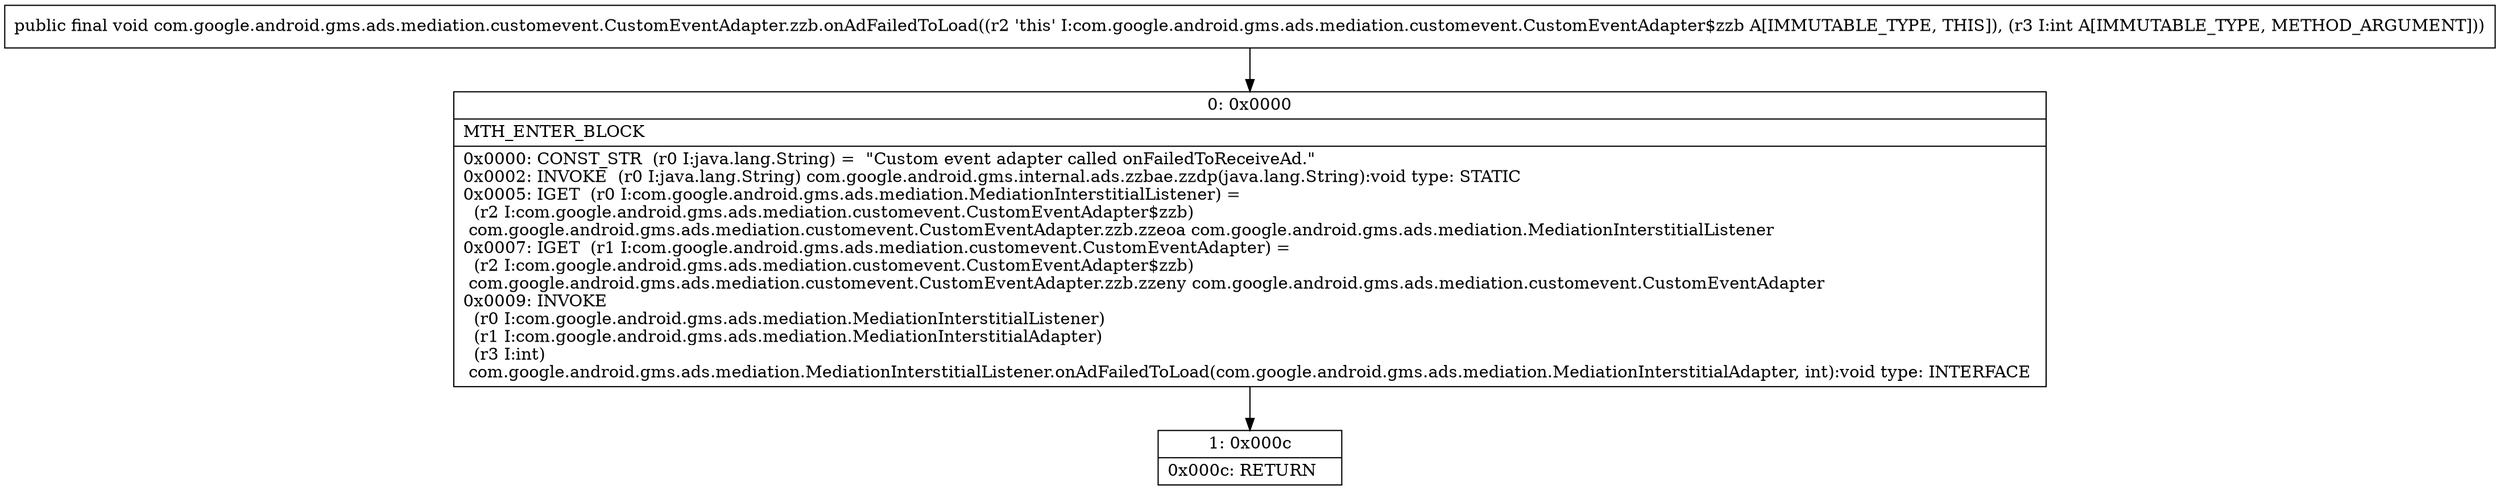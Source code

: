 digraph "CFG forcom.google.android.gms.ads.mediation.customevent.CustomEventAdapter.zzb.onAdFailedToLoad(I)V" {
Node_0 [shape=record,label="{0\:\ 0x0000|MTH_ENTER_BLOCK\l|0x0000: CONST_STR  (r0 I:java.lang.String) =  \"Custom event adapter called onFailedToReceiveAd.\" \l0x0002: INVOKE  (r0 I:java.lang.String) com.google.android.gms.internal.ads.zzbae.zzdp(java.lang.String):void type: STATIC \l0x0005: IGET  (r0 I:com.google.android.gms.ads.mediation.MediationInterstitialListener) = \l  (r2 I:com.google.android.gms.ads.mediation.customevent.CustomEventAdapter$zzb)\l com.google.android.gms.ads.mediation.customevent.CustomEventAdapter.zzb.zzeoa com.google.android.gms.ads.mediation.MediationInterstitialListener \l0x0007: IGET  (r1 I:com.google.android.gms.ads.mediation.customevent.CustomEventAdapter) = \l  (r2 I:com.google.android.gms.ads.mediation.customevent.CustomEventAdapter$zzb)\l com.google.android.gms.ads.mediation.customevent.CustomEventAdapter.zzb.zzeny com.google.android.gms.ads.mediation.customevent.CustomEventAdapter \l0x0009: INVOKE  \l  (r0 I:com.google.android.gms.ads.mediation.MediationInterstitialListener)\l  (r1 I:com.google.android.gms.ads.mediation.MediationInterstitialAdapter)\l  (r3 I:int)\l com.google.android.gms.ads.mediation.MediationInterstitialListener.onAdFailedToLoad(com.google.android.gms.ads.mediation.MediationInterstitialAdapter, int):void type: INTERFACE \l}"];
Node_1 [shape=record,label="{1\:\ 0x000c|0x000c: RETURN   \l}"];
MethodNode[shape=record,label="{public final void com.google.android.gms.ads.mediation.customevent.CustomEventAdapter.zzb.onAdFailedToLoad((r2 'this' I:com.google.android.gms.ads.mediation.customevent.CustomEventAdapter$zzb A[IMMUTABLE_TYPE, THIS]), (r3 I:int A[IMMUTABLE_TYPE, METHOD_ARGUMENT])) }"];
MethodNode -> Node_0;
Node_0 -> Node_1;
}

